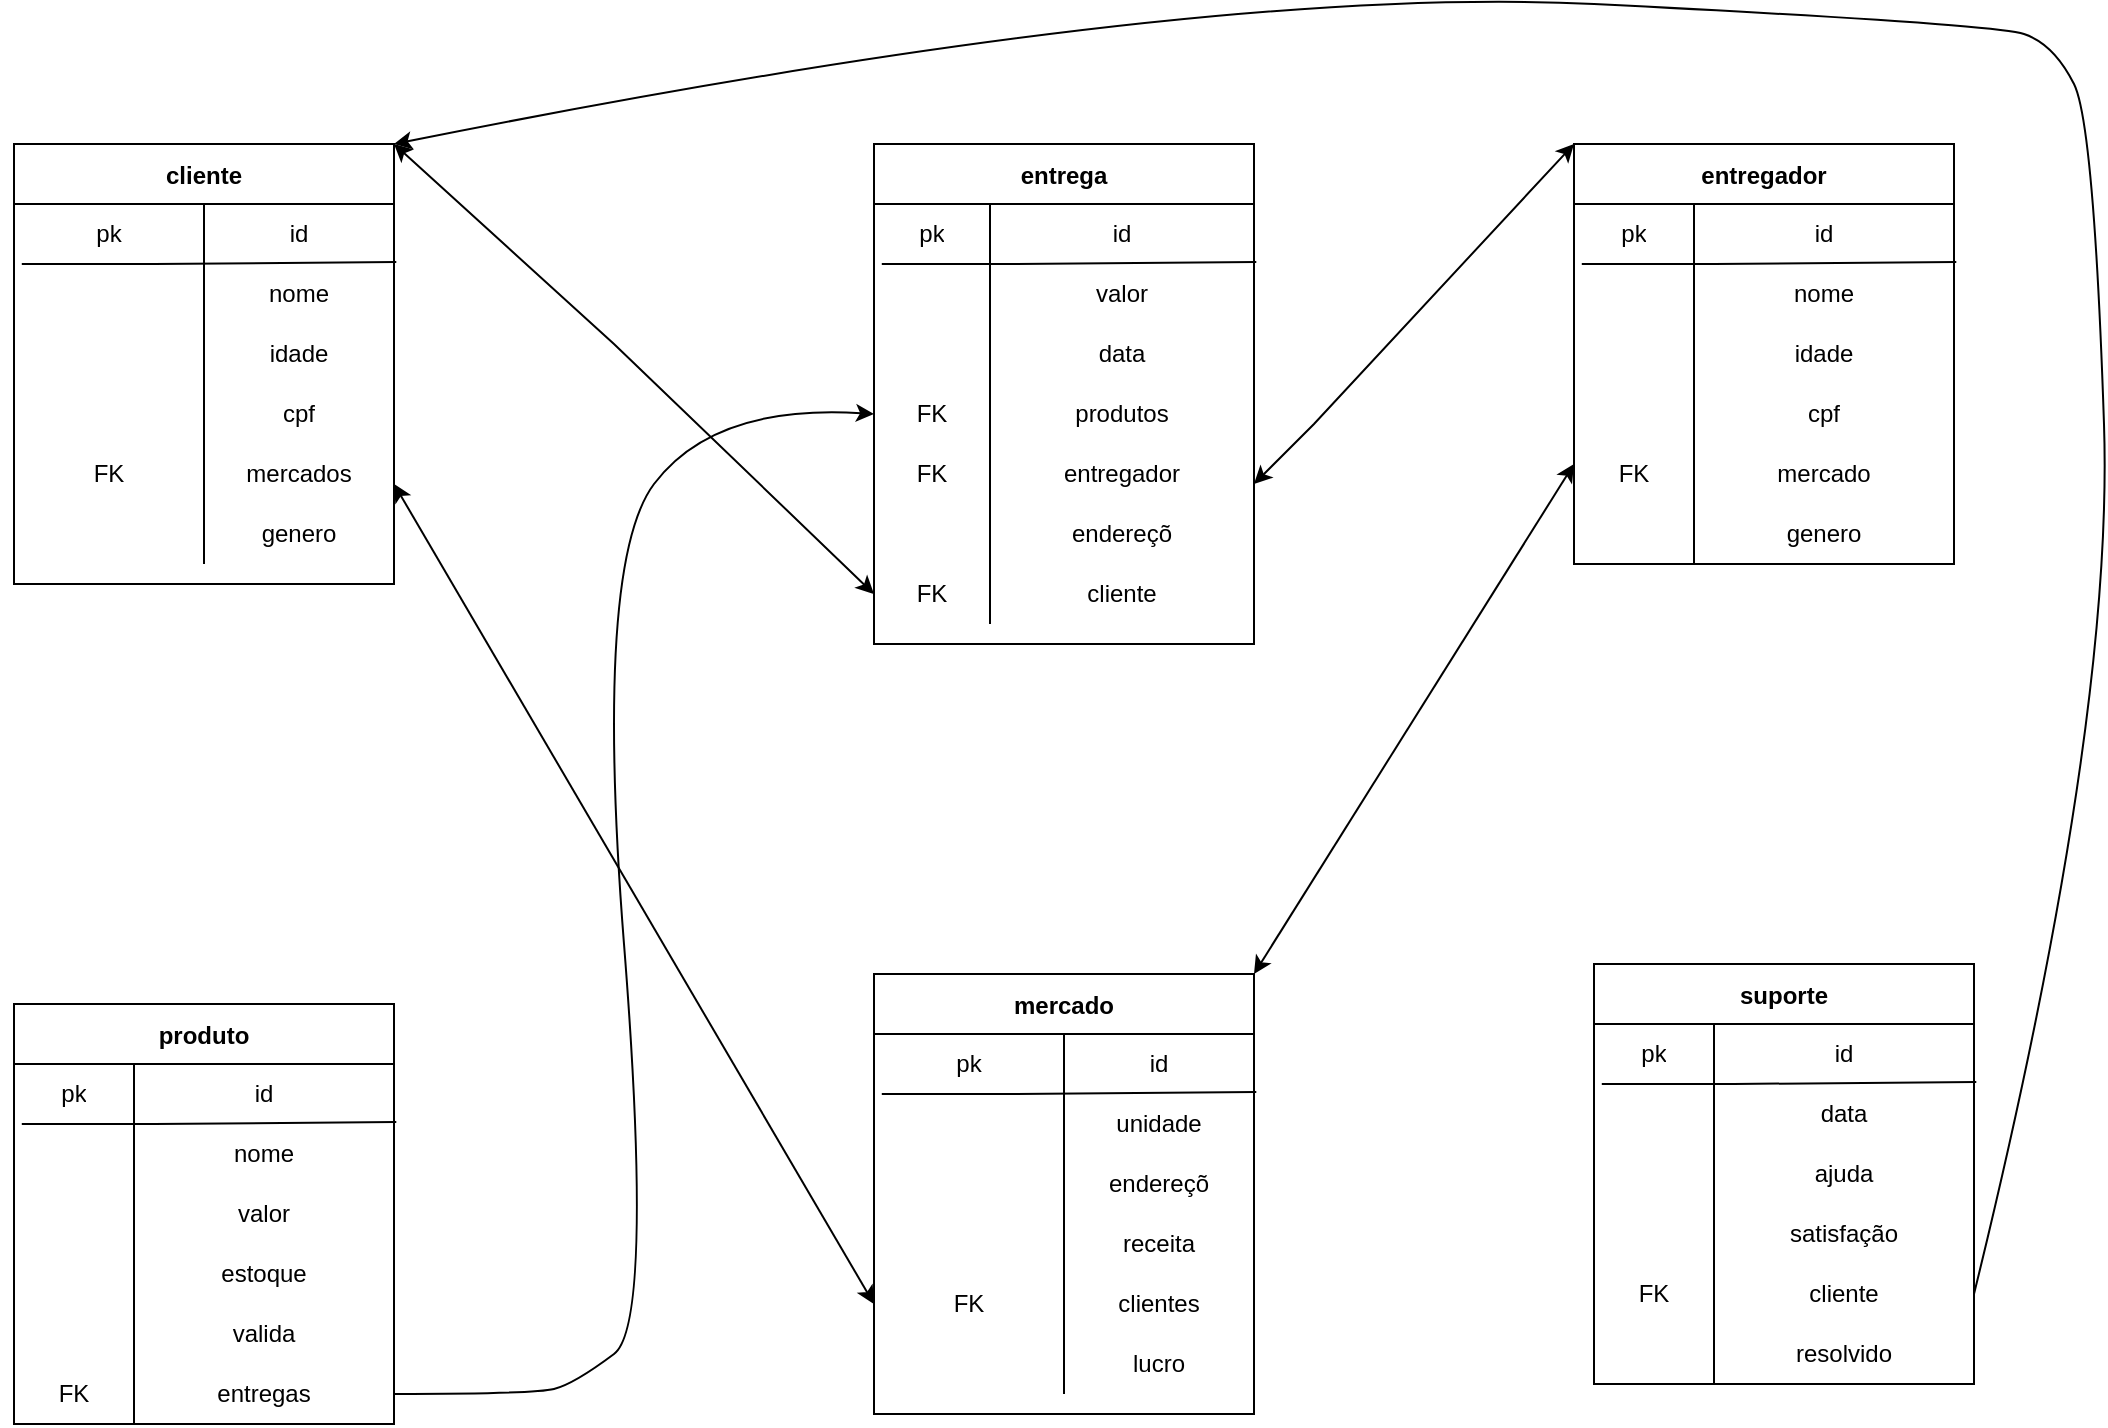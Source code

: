 <mxfile version="20.0.4" type="github">
  <diagram name="Page-1" id="9f46799a-70d6-7492-0946-bef42562c5a5">
    <mxGraphModel dx="2062" dy="832" grid="1" gridSize="10" guides="1" tooltips="1" connect="1" arrows="1" fold="1" page="1" pageScale="1" pageWidth="1100" pageHeight="850" background="none" math="0" shadow="0">
      <root>
        <mxCell id="0" />
        <mxCell id="1" parent="0" />
        <mxCell id="6ua6EZ7eQQbF8Mh1pxGT-7" value="cliente" style="shape=table;startSize=30;container=1;collapsible=0;childLayout=tableLayout;fixedRows=1;rowLines=0;fontStyle=1;" vertex="1" parent="1">
          <mxGeometry x="50" y="90" width="190" height="220" as="geometry" />
        </mxCell>
        <mxCell id="6ua6EZ7eQQbF8Mh1pxGT-8" value="" style="shape=tableRow;horizontal=0;startSize=0;swimlaneHead=0;swimlaneBody=0;top=0;left=0;bottom=0;right=0;collapsible=0;dropTarget=0;fillColor=none;points=[[0,0.5],[1,0.5]];portConstraint=eastwest;strokeWidth=5;perimeterSpacing=9;rounded=1;sketch=1;shadow=1;" vertex="1" parent="6ua6EZ7eQQbF8Mh1pxGT-7">
          <mxGeometry y="30" width="190" height="30" as="geometry" />
        </mxCell>
        <mxCell id="6ua6EZ7eQQbF8Mh1pxGT-9" value="pk" style="shape=partialRectangle;html=1;whiteSpace=wrap;connectable=0;fillColor=none;top=0;left=0;bottom=0;right=0;overflow=hidden;pointerEvents=1;" vertex="1" parent="6ua6EZ7eQQbF8Mh1pxGT-8">
          <mxGeometry width="95" height="30" as="geometry">
            <mxRectangle width="95" height="30" as="alternateBounds" />
          </mxGeometry>
        </mxCell>
        <mxCell id="6ua6EZ7eQQbF8Mh1pxGT-17" value="id" style="shape=partialRectangle;html=1;whiteSpace=wrap;connectable=0;fillColor=none;top=0;left=0;bottom=0;right=0;overflow=hidden;pointerEvents=1;" vertex="1" parent="6ua6EZ7eQQbF8Mh1pxGT-8">
          <mxGeometry x="95" width="95" height="30" as="geometry">
            <mxRectangle width="95" height="30" as="alternateBounds" />
          </mxGeometry>
        </mxCell>
        <mxCell id="6ua6EZ7eQQbF8Mh1pxGT-11" value="" style="shape=tableRow;horizontal=0;startSize=0;swimlaneHead=0;swimlaneBody=0;top=0;left=0;bottom=0;right=0;collapsible=0;dropTarget=0;fillColor=none;points=[[0,0.5],[1,0.5]];portConstraint=eastwest;" vertex="1" parent="6ua6EZ7eQQbF8Mh1pxGT-7">
          <mxGeometry y="60" width="190" height="30" as="geometry" />
        </mxCell>
        <mxCell id="6ua6EZ7eQQbF8Mh1pxGT-12" value="" style="shape=partialRectangle;html=1;whiteSpace=wrap;connectable=0;fillColor=none;top=0;left=0;bottom=0;right=0;overflow=hidden;" vertex="1" parent="6ua6EZ7eQQbF8Mh1pxGT-11">
          <mxGeometry width="95" height="30" as="geometry">
            <mxRectangle width="95" height="30" as="alternateBounds" />
          </mxGeometry>
        </mxCell>
        <mxCell id="6ua6EZ7eQQbF8Mh1pxGT-18" value="nome" style="shape=partialRectangle;html=1;whiteSpace=wrap;connectable=0;fillColor=none;top=0;left=0;bottom=0;right=0;overflow=hidden;" vertex="1" parent="6ua6EZ7eQQbF8Mh1pxGT-11">
          <mxGeometry x="95" width="95" height="30" as="geometry">
            <mxRectangle width="95" height="30" as="alternateBounds" />
          </mxGeometry>
        </mxCell>
        <mxCell id="6ua6EZ7eQQbF8Mh1pxGT-14" value="" style="shape=tableRow;horizontal=0;startSize=0;swimlaneHead=0;swimlaneBody=0;top=0;left=0;bottom=0;right=0;collapsible=0;dropTarget=0;fillColor=none;points=[[0,0.5],[1,0.5]];portConstraint=eastwest;" vertex="1" parent="6ua6EZ7eQQbF8Mh1pxGT-7">
          <mxGeometry y="90" width="190" height="30" as="geometry" />
        </mxCell>
        <mxCell id="6ua6EZ7eQQbF8Mh1pxGT-15" value="" style="shape=partialRectangle;html=1;whiteSpace=wrap;connectable=0;fillColor=none;top=0;left=0;bottom=0;right=0;overflow=hidden;" vertex="1" parent="6ua6EZ7eQQbF8Mh1pxGT-14">
          <mxGeometry width="95" height="30" as="geometry">
            <mxRectangle width="95" height="30" as="alternateBounds" />
          </mxGeometry>
        </mxCell>
        <mxCell id="6ua6EZ7eQQbF8Mh1pxGT-19" value="idade" style="shape=partialRectangle;html=1;whiteSpace=wrap;connectable=0;fillColor=none;top=0;left=0;bottom=0;right=0;overflow=hidden;" vertex="1" parent="6ua6EZ7eQQbF8Mh1pxGT-14">
          <mxGeometry x="95" width="95" height="30" as="geometry">
            <mxRectangle width="95" height="30" as="alternateBounds" />
          </mxGeometry>
        </mxCell>
        <mxCell id="6ua6EZ7eQQbF8Mh1pxGT-61" style="shape=tableRow;horizontal=0;startSize=0;swimlaneHead=0;swimlaneBody=0;top=0;left=0;bottom=0;right=0;collapsible=0;dropTarget=0;fillColor=none;points=[[0,0.5],[1,0.5]];portConstraint=eastwest;" vertex="1" parent="6ua6EZ7eQQbF8Mh1pxGT-7">
          <mxGeometry y="120" width="190" height="30" as="geometry" />
        </mxCell>
        <mxCell id="6ua6EZ7eQQbF8Mh1pxGT-62" style="shape=partialRectangle;html=1;whiteSpace=wrap;connectable=0;fillColor=none;top=0;left=0;bottom=0;right=0;overflow=hidden;" vertex="1" parent="6ua6EZ7eQQbF8Mh1pxGT-61">
          <mxGeometry width="95" height="30" as="geometry">
            <mxRectangle width="95" height="30" as="alternateBounds" />
          </mxGeometry>
        </mxCell>
        <mxCell id="6ua6EZ7eQQbF8Mh1pxGT-63" value="cpf" style="shape=partialRectangle;html=1;whiteSpace=wrap;connectable=0;fillColor=none;top=0;left=0;bottom=0;right=0;overflow=hidden;" vertex="1" parent="6ua6EZ7eQQbF8Mh1pxGT-61">
          <mxGeometry x="95" width="95" height="30" as="geometry">
            <mxRectangle width="95" height="30" as="alternateBounds" />
          </mxGeometry>
        </mxCell>
        <mxCell id="6ua6EZ7eQQbF8Mh1pxGT-64" style="shape=tableRow;horizontal=0;startSize=0;swimlaneHead=0;swimlaneBody=0;top=0;left=0;bottom=0;right=0;collapsible=0;dropTarget=0;fillColor=none;points=[[0,0.5],[1,0.5]];portConstraint=eastwest;" vertex="1" parent="6ua6EZ7eQQbF8Mh1pxGT-7">
          <mxGeometry y="150" width="190" height="30" as="geometry" />
        </mxCell>
        <mxCell id="6ua6EZ7eQQbF8Mh1pxGT-65" value="FK" style="shape=partialRectangle;html=1;whiteSpace=wrap;connectable=0;fillColor=none;top=0;left=0;bottom=0;right=0;overflow=hidden;" vertex="1" parent="6ua6EZ7eQQbF8Mh1pxGT-64">
          <mxGeometry width="95" height="30" as="geometry">
            <mxRectangle width="95" height="30" as="alternateBounds" />
          </mxGeometry>
        </mxCell>
        <mxCell id="6ua6EZ7eQQbF8Mh1pxGT-66" value="mercados" style="shape=partialRectangle;html=1;whiteSpace=wrap;connectable=0;fillColor=none;top=0;left=0;bottom=0;right=0;overflow=hidden;" vertex="1" parent="6ua6EZ7eQQbF8Mh1pxGT-64">
          <mxGeometry x="95" width="95" height="30" as="geometry">
            <mxRectangle width="95" height="30" as="alternateBounds" />
          </mxGeometry>
        </mxCell>
        <mxCell id="6ua6EZ7eQQbF8Mh1pxGT-67" style="shape=tableRow;horizontal=0;startSize=0;swimlaneHead=0;swimlaneBody=0;top=0;left=0;bottom=0;right=0;collapsible=0;dropTarget=0;fillColor=none;points=[[0,0.5],[1,0.5]];portConstraint=eastwest;" vertex="1" parent="6ua6EZ7eQQbF8Mh1pxGT-7">
          <mxGeometry y="180" width="190" height="30" as="geometry" />
        </mxCell>
        <mxCell id="6ua6EZ7eQQbF8Mh1pxGT-68" style="shape=partialRectangle;html=1;whiteSpace=wrap;connectable=0;fillColor=none;top=0;left=0;bottom=0;right=0;overflow=hidden;" vertex="1" parent="6ua6EZ7eQQbF8Mh1pxGT-67">
          <mxGeometry width="95" height="30" as="geometry">
            <mxRectangle width="95" height="30" as="alternateBounds" />
          </mxGeometry>
        </mxCell>
        <mxCell id="6ua6EZ7eQQbF8Mh1pxGT-69" value="genero" style="shape=partialRectangle;html=1;whiteSpace=wrap;connectable=0;fillColor=none;top=0;left=0;bottom=0;right=0;overflow=hidden;" vertex="1" parent="6ua6EZ7eQQbF8Mh1pxGT-67">
          <mxGeometry x="95" width="95" height="30" as="geometry">
            <mxRectangle width="95" height="30" as="alternateBounds" />
          </mxGeometry>
        </mxCell>
        <mxCell id="6ua6EZ7eQQbF8Mh1pxGT-59" value="" style="endArrow=none;html=1;rounded=0;entryX=1.006;entryY=-0.033;entryDx=0;entryDy=0;entryPerimeter=0;exitX=0.062;exitY=0.813;exitDx=0;exitDy=0;exitPerimeter=0;" edge="1" parent="6ua6EZ7eQQbF8Mh1pxGT-7" source="6ua6EZ7eQQbF8Mh1pxGT-8" target="6ua6EZ7eQQbF8Mh1pxGT-11">
          <mxGeometry width="50" height="50" relative="1" as="geometry">
            <mxPoint x="30" y="60" as="sourcePoint" />
            <mxPoint x="120" y="60" as="targetPoint" />
            <Array as="points">
              <mxPoint x="70" y="60" />
            </Array>
          </mxGeometry>
        </mxCell>
        <mxCell id="6ua6EZ7eQQbF8Mh1pxGT-77" value="entrega" style="shape=table;startSize=30;container=1;collapsible=0;childLayout=tableLayout;fixedRows=1;rowLines=0;fontStyle=1;" vertex="1" parent="1">
          <mxGeometry x="480" y="90" width="190" height="250" as="geometry" />
        </mxCell>
        <mxCell id="6ua6EZ7eQQbF8Mh1pxGT-78" value="" style="shape=tableRow;horizontal=0;startSize=0;swimlaneHead=0;swimlaneBody=0;top=0;left=0;bottom=0;right=0;collapsible=0;dropTarget=0;fillColor=none;points=[[0,0.5],[1,0.5]];portConstraint=eastwest;strokeWidth=5;perimeterSpacing=9;rounded=1;sketch=1;shadow=1;" vertex="1" parent="6ua6EZ7eQQbF8Mh1pxGT-77">
          <mxGeometry y="30" width="190" height="30" as="geometry" />
        </mxCell>
        <mxCell id="6ua6EZ7eQQbF8Mh1pxGT-79" value="pk" style="shape=partialRectangle;html=1;whiteSpace=wrap;connectable=0;fillColor=none;top=0;left=0;bottom=0;right=0;overflow=hidden;pointerEvents=1;" vertex="1" parent="6ua6EZ7eQQbF8Mh1pxGT-78">
          <mxGeometry width="58" height="30" as="geometry">
            <mxRectangle width="58" height="30" as="alternateBounds" />
          </mxGeometry>
        </mxCell>
        <mxCell id="6ua6EZ7eQQbF8Mh1pxGT-80" value="id" style="shape=partialRectangle;html=1;whiteSpace=wrap;connectable=0;fillColor=none;top=0;left=0;bottom=0;right=0;overflow=hidden;pointerEvents=1;" vertex="1" parent="6ua6EZ7eQQbF8Mh1pxGT-78">
          <mxGeometry x="58" width="132" height="30" as="geometry">
            <mxRectangle width="132" height="30" as="alternateBounds" />
          </mxGeometry>
        </mxCell>
        <mxCell id="6ua6EZ7eQQbF8Mh1pxGT-81" value="" style="shape=tableRow;horizontal=0;startSize=0;swimlaneHead=0;swimlaneBody=0;top=0;left=0;bottom=0;right=0;collapsible=0;dropTarget=0;fillColor=none;points=[[0,0.5],[1,0.5]];portConstraint=eastwest;" vertex="1" parent="6ua6EZ7eQQbF8Mh1pxGT-77">
          <mxGeometry y="60" width="190" height="30" as="geometry" />
        </mxCell>
        <mxCell id="6ua6EZ7eQQbF8Mh1pxGT-82" value="" style="shape=partialRectangle;html=1;whiteSpace=wrap;connectable=0;fillColor=none;top=0;left=0;bottom=0;right=0;overflow=hidden;" vertex="1" parent="6ua6EZ7eQQbF8Mh1pxGT-81">
          <mxGeometry width="58" height="30" as="geometry">
            <mxRectangle width="58" height="30" as="alternateBounds" />
          </mxGeometry>
        </mxCell>
        <mxCell id="6ua6EZ7eQQbF8Mh1pxGT-83" value="valor" style="shape=partialRectangle;html=1;whiteSpace=wrap;connectable=0;fillColor=none;top=0;left=0;bottom=0;right=0;overflow=hidden;" vertex="1" parent="6ua6EZ7eQQbF8Mh1pxGT-81">
          <mxGeometry x="58" width="132" height="30" as="geometry">
            <mxRectangle width="132" height="30" as="alternateBounds" />
          </mxGeometry>
        </mxCell>
        <mxCell id="6ua6EZ7eQQbF8Mh1pxGT-84" value="" style="shape=tableRow;horizontal=0;startSize=0;swimlaneHead=0;swimlaneBody=0;top=0;left=0;bottom=0;right=0;collapsible=0;dropTarget=0;fillColor=none;points=[[0,0.5],[1,0.5]];portConstraint=eastwest;" vertex="1" parent="6ua6EZ7eQQbF8Mh1pxGT-77">
          <mxGeometry y="90" width="190" height="30" as="geometry" />
        </mxCell>
        <mxCell id="6ua6EZ7eQQbF8Mh1pxGT-85" value="" style="shape=partialRectangle;html=1;whiteSpace=wrap;connectable=0;fillColor=none;top=0;left=0;bottom=0;right=0;overflow=hidden;" vertex="1" parent="6ua6EZ7eQQbF8Mh1pxGT-84">
          <mxGeometry width="58" height="30" as="geometry">
            <mxRectangle width="58" height="30" as="alternateBounds" />
          </mxGeometry>
        </mxCell>
        <mxCell id="6ua6EZ7eQQbF8Mh1pxGT-86" value="data" style="shape=partialRectangle;html=1;whiteSpace=wrap;connectable=0;fillColor=none;top=0;left=0;bottom=0;right=0;overflow=hidden;" vertex="1" parent="6ua6EZ7eQQbF8Mh1pxGT-84">
          <mxGeometry x="58" width="132" height="30" as="geometry">
            <mxRectangle width="132" height="30" as="alternateBounds" />
          </mxGeometry>
        </mxCell>
        <mxCell id="6ua6EZ7eQQbF8Mh1pxGT-87" style="shape=tableRow;horizontal=0;startSize=0;swimlaneHead=0;swimlaneBody=0;top=0;left=0;bottom=0;right=0;collapsible=0;dropTarget=0;fillColor=none;points=[[0,0.5],[1,0.5]];portConstraint=eastwest;" vertex="1" parent="6ua6EZ7eQQbF8Mh1pxGT-77">
          <mxGeometry y="120" width="190" height="30" as="geometry" />
        </mxCell>
        <mxCell id="6ua6EZ7eQQbF8Mh1pxGT-88" value="FK" style="shape=partialRectangle;html=1;whiteSpace=wrap;connectable=0;fillColor=none;top=0;left=0;bottom=0;right=0;overflow=hidden;" vertex="1" parent="6ua6EZ7eQQbF8Mh1pxGT-87">
          <mxGeometry width="58" height="30" as="geometry">
            <mxRectangle width="58" height="30" as="alternateBounds" />
          </mxGeometry>
        </mxCell>
        <mxCell id="6ua6EZ7eQQbF8Mh1pxGT-89" value="produtos" style="shape=partialRectangle;html=1;whiteSpace=wrap;connectable=0;fillColor=none;top=0;left=0;bottom=0;right=0;overflow=hidden;" vertex="1" parent="6ua6EZ7eQQbF8Mh1pxGT-87">
          <mxGeometry x="58" width="132" height="30" as="geometry">
            <mxRectangle width="132" height="30" as="alternateBounds" />
          </mxGeometry>
        </mxCell>
        <mxCell id="6ua6EZ7eQQbF8Mh1pxGT-90" style="shape=tableRow;horizontal=0;startSize=0;swimlaneHead=0;swimlaneBody=0;top=0;left=0;bottom=0;right=0;collapsible=0;dropTarget=0;fillColor=none;points=[[0,0.5],[1,0.5]];portConstraint=eastwest;" vertex="1" parent="6ua6EZ7eQQbF8Mh1pxGT-77">
          <mxGeometry y="150" width="190" height="30" as="geometry" />
        </mxCell>
        <mxCell id="6ua6EZ7eQQbF8Mh1pxGT-91" value="FK" style="shape=partialRectangle;html=1;whiteSpace=wrap;connectable=0;fillColor=none;top=0;left=0;bottom=0;right=0;overflow=hidden;" vertex="1" parent="6ua6EZ7eQQbF8Mh1pxGT-90">
          <mxGeometry width="58" height="30" as="geometry">
            <mxRectangle width="58" height="30" as="alternateBounds" />
          </mxGeometry>
        </mxCell>
        <mxCell id="6ua6EZ7eQQbF8Mh1pxGT-92" value="entregador" style="shape=partialRectangle;html=1;whiteSpace=wrap;connectable=0;fillColor=none;top=0;left=0;bottom=0;right=0;overflow=hidden;" vertex="1" parent="6ua6EZ7eQQbF8Mh1pxGT-90">
          <mxGeometry x="58" width="132" height="30" as="geometry">
            <mxRectangle width="132" height="30" as="alternateBounds" />
          </mxGeometry>
        </mxCell>
        <mxCell id="6ua6EZ7eQQbF8Mh1pxGT-93" style="shape=tableRow;horizontal=0;startSize=0;swimlaneHead=0;swimlaneBody=0;top=0;left=0;bottom=0;right=0;collapsible=0;dropTarget=0;fillColor=none;points=[[0,0.5],[1,0.5]];portConstraint=eastwest;" vertex="1" parent="6ua6EZ7eQQbF8Mh1pxGT-77">
          <mxGeometry y="180" width="190" height="30" as="geometry" />
        </mxCell>
        <mxCell id="6ua6EZ7eQQbF8Mh1pxGT-94" style="shape=partialRectangle;html=1;whiteSpace=wrap;connectable=0;fillColor=none;top=0;left=0;bottom=0;right=0;overflow=hidden;" vertex="1" parent="6ua6EZ7eQQbF8Mh1pxGT-93">
          <mxGeometry width="58" height="30" as="geometry">
            <mxRectangle width="58" height="30" as="alternateBounds" />
          </mxGeometry>
        </mxCell>
        <mxCell id="6ua6EZ7eQQbF8Mh1pxGT-95" value="endereçõ" style="shape=partialRectangle;html=1;whiteSpace=wrap;connectable=0;fillColor=none;top=0;left=0;bottom=0;right=0;overflow=hidden;" vertex="1" parent="6ua6EZ7eQQbF8Mh1pxGT-93">
          <mxGeometry x="58" width="132" height="30" as="geometry">
            <mxRectangle width="132" height="30" as="alternateBounds" />
          </mxGeometry>
        </mxCell>
        <mxCell id="6ua6EZ7eQQbF8Mh1pxGT-96" style="shape=tableRow;horizontal=0;startSize=0;swimlaneHead=0;swimlaneBody=0;top=0;left=0;bottom=0;right=0;collapsible=0;dropTarget=0;fillColor=none;points=[[0,0.5],[1,0.5]];portConstraint=eastwest;" vertex="1" parent="6ua6EZ7eQQbF8Mh1pxGT-77">
          <mxGeometry y="210" width="190" height="30" as="geometry" />
        </mxCell>
        <mxCell id="6ua6EZ7eQQbF8Mh1pxGT-97" value="FK" style="shape=partialRectangle;html=1;whiteSpace=wrap;connectable=0;fillColor=none;top=0;left=0;bottom=0;right=0;overflow=hidden;" vertex="1" parent="6ua6EZ7eQQbF8Mh1pxGT-96">
          <mxGeometry width="58" height="30" as="geometry">
            <mxRectangle width="58" height="30" as="alternateBounds" />
          </mxGeometry>
        </mxCell>
        <mxCell id="6ua6EZ7eQQbF8Mh1pxGT-98" value="cliente" style="shape=partialRectangle;html=1;whiteSpace=wrap;connectable=0;fillColor=none;top=0;left=0;bottom=0;right=0;overflow=hidden;" vertex="1" parent="6ua6EZ7eQQbF8Mh1pxGT-96">
          <mxGeometry x="58" width="132" height="30" as="geometry">
            <mxRectangle width="132" height="30" as="alternateBounds" />
          </mxGeometry>
        </mxCell>
        <mxCell id="6ua6EZ7eQQbF8Mh1pxGT-99" value="" style="endArrow=none;html=1;rounded=0;entryX=1.006;entryY=-0.033;entryDx=0;entryDy=0;entryPerimeter=0;exitX=0.062;exitY=0.813;exitDx=0;exitDy=0;exitPerimeter=0;" edge="1" parent="6ua6EZ7eQQbF8Mh1pxGT-77" source="6ua6EZ7eQQbF8Mh1pxGT-78" target="6ua6EZ7eQQbF8Mh1pxGT-81">
          <mxGeometry width="50" height="50" relative="1" as="geometry">
            <mxPoint x="30" y="60" as="sourcePoint" />
            <mxPoint x="120" y="60" as="targetPoint" />
            <Array as="points">
              <mxPoint x="70" y="60" />
            </Array>
          </mxGeometry>
        </mxCell>
        <mxCell id="6ua6EZ7eQQbF8Mh1pxGT-101" value="entregador" style="shape=table;startSize=30;container=1;collapsible=0;childLayout=tableLayout;fixedRows=1;rowLines=0;fontStyle=1;" vertex="1" parent="1">
          <mxGeometry x="830" y="90" width="190" height="210" as="geometry" />
        </mxCell>
        <mxCell id="6ua6EZ7eQQbF8Mh1pxGT-102" value="" style="shape=tableRow;horizontal=0;startSize=0;swimlaneHead=0;swimlaneBody=0;top=0;left=0;bottom=0;right=0;collapsible=0;dropTarget=0;fillColor=none;points=[[0,0.5],[1,0.5]];portConstraint=eastwest;strokeWidth=5;perimeterSpacing=9;rounded=1;sketch=1;shadow=1;" vertex="1" parent="6ua6EZ7eQQbF8Mh1pxGT-101">
          <mxGeometry y="30" width="190" height="30" as="geometry" />
        </mxCell>
        <mxCell id="6ua6EZ7eQQbF8Mh1pxGT-103" value="pk" style="shape=partialRectangle;html=1;whiteSpace=wrap;connectable=0;fillColor=none;top=0;left=0;bottom=0;right=0;overflow=hidden;pointerEvents=1;" vertex="1" parent="6ua6EZ7eQQbF8Mh1pxGT-102">
          <mxGeometry width="60" height="30" as="geometry">
            <mxRectangle width="60" height="30" as="alternateBounds" />
          </mxGeometry>
        </mxCell>
        <mxCell id="6ua6EZ7eQQbF8Mh1pxGT-104" value="id" style="shape=partialRectangle;html=1;whiteSpace=wrap;connectable=0;fillColor=none;top=0;left=0;bottom=0;right=0;overflow=hidden;pointerEvents=1;" vertex="1" parent="6ua6EZ7eQQbF8Mh1pxGT-102">
          <mxGeometry x="60" width="130" height="30" as="geometry">
            <mxRectangle width="130" height="30" as="alternateBounds" />
          </mxGeometry>
        </mxCell>
        <mxCell id="6ua6EZ7eQQbF8Mh1pxGT-105" value="" style="shape=tableRow;horizontal=0;startSize=0;swimlaneHead=0;swimlaneBody=0;top=0;left=0;bottom=0;right=0;collapsible=0;dropTarget=0;fillColor=none;points=[[0,0.5],[1,0.5]];portConstraint=eastwest;" vertex="1" parent="6ua6EZ7eQQbF8Mh1pxGT-101">
          <mxGeometry y="60" width="190" height="30" as="geometry" />
        </mxCell>
        <mxCell id="6ua6EZ7eQQbF8Mh1pxGT-106" value="" style="shape=partialRectangle;html=1;whiteSpace=wrap;connectable=0;fillColor=none;top=0;left=0;bottom=0;right=0;overflow=hidden;" vertex="1" parent="6ua6EZ7eQQbF8Mh1pxGT-105">
          <mxGeometry width="60" height="30" as="geometry">
            <mxRectangle width="60" height="30" as="alternateBounds" />
          </mxGeometry>
        </mxCell>
        <mxCell id="6ua6EZ7eQQbF8Mh1pxGT-107" value="nome" style="shape=partialRectangle;html=1;whiteSpace=wrap;connectable=0;fillColor=none;top=0;left=0;bottom=0;right=0;overflow=hidden;" vertex="1" parent="6ua6EZ7eQQbF8Mh1pxGT-105">
          <mxGeometry x="60" width="130" height="30" as="geometry">
            <mxRectangle width="130" height="30" as="alternateBounds" />
          </mxGeometry>
        </mxCell>
        <mxCell id="6ua6EZ7eQQbF8Mh1pxGT-108" value="" style="shape=tableRow;horizontal=0;startSize=0;swimlaneHead=0;swimlaneBody=0;top=0;left=0;bottom=0;right=0;collapsible=0;dropTarget=0;fillColor=none;points=[[0,0.5],[1,0.5]];portConstraint=eastwest;" vertex="1" parent="6ua6EZ7eQQbF8Mh1pxGT-101">
          <mxGeometry y="90" width="190" height="30" as="geometry" />
        </mxCell>
        <mxCell id="6ua6EZ7eQQbF8Mh1pxGT-109" value="" style="shape=partialRectangle;html=1;whiteSpace=wrap;connectable=0;fillColor=none;top=0;left=0;bottom=0;right=0;overflow=hidden;" vertex="1" parent="6ua6EZ7eQQbF8Mh1pxGT-108">
          <mxGeometry width="60" height="30" as="geometry">
            <mxRectangle width="60" height="30" as="alternateBounds" />
          </mxGeometry>
        </mxCell>
        <mxCell id="6ua6EZ7eQQbF8Mh1pxGT-110" value="idade" style="shape=partialRectangle;html=1;whiteSpace=wrap;connectable=0;fillColor=none;top=0;left=0;bottom=0;right=0;overflow=hidden;" vertex="1" parent="6ua6EZ7eQQbF8Mh1pxGT-108">
          <mxGeometry x="60" width="130" height="30" as="geometry">
            <mxRectangle width="130" height="30" as="alternateBounds" />
          </mxGeometry>
        </mxCell>
        <mxCell id="6ua6EZ7eQQbF8Mh1pxGT-111" style="shape=tableRow;horizontal=0;startSize=0;swimlaneHead=0;swimlaneBody=0;top=0;left=0;bottom=0;right=0;collapsible=0;dropTarget=0;fillColor=none;points=[[0,0.5],[1,0.5]];portConstraint=eastwest;" vertex="1" parent="6ua6EZ7eQQbF8Mh1pxGT-101">
          <mxGeometry y="120" width="190" height="30" as="geometry" />
        </mxCell>
        <mxCell id="6ua6EZ7eQQbF8Mh1pxGT-112" style="shape=partialRectangle;html=1;whiteSpace=wrap;connectable=0;fillColor=none;top=0;left=0;bottom=0;right=0;overflow=hidden;" vertex="1" parent="6ua6EZ7eQQbF8Mh1pxGT-111">
          <mxGeometry width="60" height="30" as="geometry">
            <mxRectangle width="60" height="30" as="alternateBounds" />
          </mxGeometry>
        </mxCell>
        <mxCell id="6ua6EZ7eQQbF8Mh1pxGT-113" value="cpf" style="shape=partialRectangle;html=1;whiteSpace=wrap;connectable=0;fillColor=none;top=0;left=0;bottom=0;right=0;overflow=hidden;" vertex="1" parent="6ua6EZ7eQQbF8Mh1pxGT-111">
          <mxGeometry x="60" width="130" height="30" as="geometry">
            <mxRectangle width="130" height="30" as="alternateBounds" />
          </mxGeometry>
        </mxCell>
        <mxCell id="6ua6EZ7eQQbF8Mh1pxGT-114" style="shape=tableRow;horizontal=0;startSize=0;swimlaneHead=0;swimlaneBody=0;top=0;left=0;bottom=0;right=0;collapsible=0;dropTarget=0;fillColor=none;points=[[0,0.5],[1,0.5]];portConstraint=eastwest;" vertex="1" parent="6ua6EZ7eQQbF8Mh1pxGT-101">
          <mxGeometry y="150" width="190" height="30" as="geometry" />
        </mxCell>
        <mxCell id="6ua6EZ7eQQbF8Mh1pxGT-115" value="FK" style="shape=partialRectangle;html=1;whiteSpace=wrap;connectable=0;fillColor=none;top=0;left=0;bottom=0;right=0;overflow=hidden;" vertex="1" parent="6ua6EZ7eQQbF8Mh1pxGT-114">
          <mxGeometry width="60" height="30" as="geometry">
            <mxRectangle width="60" height="30" as="alternateBounds" />
          </mxGeometry>
        </mxCell>
        <mxCell id="6ua6EZ7eQQbF8Mh1pxGT-116" value="" style="shape=partialRectangle;html=1;whiteSpace=wrap;connectable=0;fillColor=none;top=0;left=0;bottom=0;right=0;overflow=hidden;" vertex="1" parent="6ua6EZ7eQQbF8Mh1pxGT-114">
          <mxGeometry x="60" width="130" height="30" as="geometry">
            <mxRectangle width="130" height="30" as="alternateBounds" />
          </mxGeometry>
        </mxCell>
        <mxCell id="6ua6EZ7eQQbF8Mh1pxGT-188" style="shape=tableRow;horizontal=0;startSize=0;swimlaneHead=0;swimlaneBody=0;top=0;left=0;bottom=0;right=0;collapsible=0;dropTarget=0;fillColor=none;points=[[0,0.5],[1,0.5]];portConstraint=eastwest;" vertex="1" parent="6ua6EZ7eQQbF8Mh1pxGT-101">
          <mxGeometry y="180" width="190" height="30" as="geometry" />
        </mxCell>
        <mxCell id="6ua6EZ7eQQbF8Mh1pxGT-189" style="shape=partialRectangle;html=1;whiteSpace=wrap;connectable=0;fillColor=none;top=0;left=0;bottom=0;right=0;overflow=hidden;" vertex="1" parent="6ua6EZ7eQQbF8Mh1pxGT-188">
          <mxGeometry width="60" height="30" as="geometry">
            <mxRectangle width="60" height="30" as="alternateBounds" />
          </mxGeometry>
        </mxCell>
        <mxCell id="6ua6EZ7eQQbF8Mh1pxGT-190" value="genero" style="shape=partialRectangle;html=1;whiteSpace=wrap;connectable=0;fillColor=none;top=0;left=0;bottom=0;right=0;overflow=hidden;" vertex="1" parent="6ua6EZ7eQQbF8Mh1pxGT-188">
          <mxGeometry x="60" width="130" height="30" as="geometry">
            <mxRectangle width="130" height="30" as="alternateBounds" />
          </mxGeometry>
        </mxCell>
        <mxCell id="6ua6EZ7eQQbF8Mh1pxGT-123" value="" style="endArrow=none;html=1;rounded=0;entryX=1.006;entryY=-0.033;entryDx=0;entryDy=0;entryPerimeter=0;exitX=0.062;exitY=0.813;exitDx=0;exitDy=0;exitPerimeter=0;" edge="1" parent="6ua6EZ7eQQbF8Mh1pxGT-101" source="6ua6EZ7eQQbF8Mh1pxGT-102" target="6ua6EZ7eQQbF8Mh1pxGT-105">
          <mxGeometry width="50" height="50" relative="1" as="geometry">
            <mxPoint x="30" y="60" as="sourcePoint" />
            <mxPoint x="120" y="60" as="targetPoint" />
            <Array as="points">
              <mxPoint x="70" y="60" />
            </Array>
          </mxGeometry>
        </mxCell>
        <mxCell id="6ua6EZ7eQQbF8Mh1pxGT-124" value="produto" style="shape=table;startSize=30;container=1;collapsible=0;childLayout=tableLayout;fixedRows=1;rowLines=0;fontStyle=1;" vertex="1" parent="1">
          <mxGeometry x="50" y="520" width="190" height="210" as="geometry" />
        </mxCell>
        <mxCell id="6ua6EZ7eQQbF8Mh1pxGT-125" value="" style="shape=tableRow;horizontal=0;startSize=0;swimlaneHead=0;swimlaneBody=0;top=0;left=0;bottom=0;right=0;collapsible=0;dropTarget=0;fillColor=none;points=[[0,0.5],[1,0.5]];portConstraint=eastwest;strokeWidth=5;perimeterSpacing=9;rounded=1;sketch=1;shadow=1;" vertex="1" parent="6ua6EZ7eQQbF8Mh1pxGT-124">
          <mxGeometry y="30" width="190" height="30" as="geometry" />
        </mxCell>
        <mxCell id="6ua6EZ7eQQbF8Mh1pxGT-126" value="pk" style="shape=partialRectangle;html=1;whiteSpace=wrap;connectable=0;fillColor=none;top=0;left=0;bottom=0;right=0;overflow=hidden;pointerEvents=1;" vertex="1" parent="6ua6EZ7eQQbF8Mh1pxGT-125">
          <mxGeometry width="60" height="30" as="geometry">
            <mxRectangle width="60" height="30" as="alternateBounds" />
          </mxGeometry>
        </mxCell>
        <mxCell id="6ua6EZ7eQQbF8Mh1pxGT-127" value="id" style="shape=partialRectangle;html=1;whiteSpace=wrap;connectable=0;fillColor=none;top=0;left=0;bottom=0;right=0;overflow=hidden;pointerEvents=1;" vertex="1" parent="6ua6EZ7eQQbF8Mh1pxGT-125">
          <mxGeometry x="60" width="130" height="30" as="geometry">
            <mxRectangle width="130" height="30" as="alternateBounds" />
          </mxGeometry>
        </mxCell>
        <mxCell id="6ua6EZ7eQQbF8Mh1pxGT-128" value="" style="shape=tableRow;horizontal=0;startSize=0;swimlaneHead=0;swimlaneBody=0;top=0;left=0;bottom=0;right=0;collapsible=0;dropTarget=0;fillColor=none;points=[[0,0.5],[1,0.5]];portConstraint=eastwest;" vertex="1" parent="6ua6EZ7eQQbF8Mh1pxGT-124">
          <mxGeometry y="60" width="190" height="30" as="geometry" />
        </mxCell>
        <mxCell id="6ua6EZ7eQQbF8Mh1pxGT-129" value="" style="shape=partialRectangle;html=1;whiteSpace=wrap;connectable=0;fillColor=none;top=0;left=0;bottom=0;right=0;overflow=hidden;" vertex="1" parent="6ua6EZ7eQQbF8Mh1pxGT-128">
          <mxGeometry width="60" height="30" as="geometry">
            <mxRectangle width="60" height="30" as="alternateBounds" />
          </mxGeometry>
        </mxCell>
        <mxCell id="6ua6EZ7eQQbF8Mh1pxGT-130" value="nome" style="shape=partialRectangle;html=1;whiteSpace=wrap;connectable=0;fillColor=none;top=0;left=0;bottom=0;right=0;overflow=hidden;" vertex="1" parent="6ua6EZ7eQQbF8Mh1pxGT-128">
          <mxGeometry x="60" width="130" height="30" as="geometry">
            <mxRectangle width="130" height="30" as="alternateBounds" />
          </mxGeometry>
        </mxCell>
        <mxCell id="6ua6EZ7eQQbF8Mh1pxGT-131" value="" style="shape=tableRow;horizontal=0;startSize=0;swimlaneHead=0;swimlaneBody=0;top=0;left=0;bottom=0;right=0;collapsible=0;dropTarget=0;fillColor=none;points=[[0,0.5],[1,0.5]];portConstraint=eastwest;" vertex="1" parent="6ua6EZ7eQQbF8Mh1pxGT-124">
          <mxGeometry y="90" width="190" height="30" as="geometry" />
        </mxCell>
        <mxCell id="6ua6EZ7eQQbF8Mh1pxGT-132" value="" style="shape=partialRectangle;html=1;whiteSpace=wrap;connectable=0;fillColor=none;top=0;left=0;bottom=0;right=0;overflow=hidden;" vertex="1" parent="6ua6EZ7eQQbF8Mh1pxGT-131">
          <mxGeometry width="60" height="30" as="geometry">
            <mxRectangle width="60" height="30" as="alternateBounds" />
          </mxGeometry>
        </mxCell>
        <mxCell id="6ua6EZ7eQQbF8Mh1pxGT-133" value="valor" style="shape=partialRectangle;html=1;whiteSpace=wrap;connectable=0;fillColor=none;top=0;left=0;bottom=0;right=0;overflow=hidden;" vertex="1" parent="6ua6EZ7eQQbF8Mh1pxGT-131">
          <mxGeometry x="60" width="130" height="30" as="geometry">
            <mxRectangle width="130" height="30" as="alternateBounds" />
          </mxGeometry>
        </mxCell>
        <mxCell id="6ua6EZ7eQQbF8Mh1pxGT-134" style="shape=tableRow;horizontal=0;startSize=0;swimlaneHead=0;swimlaneBody=0;top=0;left=0;bottom=0;right=0;collapsible=0;dropTarget=0;fillColor=none;points=[[0,0.5],[1,0.5]];portConstraint=eastwest;" vertex="1" parent="6ua6EZ7eQQbF8Mh1pxGT-124">
          <mxGeometry y="120" width="190" height="30" as="geometry" />
        </mxCell>
        <mxCell id="6ua6EZ7eQQbF8Mh1pxGT-135" style="shape=partialRectangle;html=1;whiteSpace=wrap;connectable=0;fillColor=none;top=0;left=0;bottom=0;right=0;overflow=hidden;" vertex="1" parent="6ua6EZ7eQQbF8Mh1pxGT-134">
          <mxGeometry width="60" height="30" as="geometry">
            <mxRectangle width="60" height="30" as="alternateBounds" />
          </mxGeometry>
        </mxCell>
        <mxCell id="6ua6EZ7eQQbF8Mh1pxGT-136" value="estoque" style="shape=partialRectangle;html=1;whiteSpace=wrap;connectable=0;fillColor=none;top=0;left=0;bottom=0;right=0;overflow=hidden;" vertex="1" parent="6ua6EZ7eQQbF8Mh1pxGT-134">
          <mxGeometry x="60" width="130" height="30" as="geometry">
            <mxRectangle width="130" height="30" as="alternateBounds" />
          </mxGeometry>
        </mxCell>
        <mxCell id="6ua6EZ7eQQbF8Mh1pxGT-137" style="shape=tableRow;horizontal=0;startSize=0;swimlaneHead=0;swimlaneBody=0;top=0;left=0;bottom=0;right=0;collapsible=0;dropTarget=0;fillColor=none;points=[[0,0.5],[1,0.5]];portConstraint=eastwest;" vertex="1" parent="6ua6EZ7eQQbF8Mh1pxGT-124">
          <mxGeometry y="150" width="190" height="30" as="geometry" />
        </mxCell>
        <mxCell id="6ua6EZ7eQQbF8Mh1pxGT-138" style="shape=partialRectangle;html=1;whiteSpace=wrap;connectable=0;fillColor=none;top=0;left=0;bottom=0;right=0;overflow=hidden;" vertex="1" parent="6ua6EZ7eQQbF8Mh1pxGT-137">
          <mxGeometry width="60" height="30" as="geometry">
            <mxRectangle width="60" height="30" as="alternateBounds" />
          </mxGeometry>
        </mxCell>
        <mxCell id="6ua6EZ7eQQbF8Mh1pxGT-139" value="valida" style="shape=partialRectangle;html=1;whiteSpace=wrap;connectable=0;fillColor=none;top=0;left=0;bottom=0;right=0;overflow=hidden;" vertex="1" parent="6ua6EZ7eQQbF8Mh1pxGT-137">
          <mxGeometry x="60" width="130" height="30" as="geometry">
            <mxRectangle width="130" height="30" as="alternateBounds" />
          </mxGeometry>
        </mxCell>
        <mxCell id="6ua6EZ7eQQbF8Mh1pxGT-194" style="shape=tableRow;horizontal=0;startSize=0;swimlaneHead=0;swimlaneBody=0;top=0;left=0;bottom=0;right=0;collapsible=0;dropTarget=0;fillColor=none;points=[[0,0.5],[1,0.5]];portConstraint=eastwest;" vertex="1" parent="6ua6EZ7eQQbF8Mh1pxGT-124">
          <mxGeometry y="180" width="190" height="30" as="geometry" />
        </mxCell>
        <mxCell id="6ua6EZ7eQQbF8Mh1pxGT-195" value="FK" style="shape=partialRectangle;html=1;whiteSpace=wrap;connectable=0;fillColor=none;top=0;left=0;bottom=0;right=0;overflow=hidden;" vertex="1" parent="6ua6EZ7eQQbF8Mh1pxGT-194">
          <mxGeometry width="60" height="30" as="geometry">
            <mxRectangle width="60" height="30" as="alternateBounds" />
          </mxGeometry>
        </mxCell>
        <mxCell id="6ua6EZ7eQQbF8Mh1pxGT-196" value="entregas" style="shape=partialRectangle;html=1;whiteSpace=wrap;connectable=0;fillColor=none;top=0;left=0;bottom=0;right=0;overflow=hidden;" vertex="1" parent="6ua6EZ7eQQbF8Mh1pxGT-194">
          <mxGeometry x="60" width="130" height="30" as="geometry">
            <mxRectangle width="130" height="30" as="alternateBounds" />
          </mxGeometry>
        </mxCell>
        <mxCell id="6ua6EZ7eQQbF8Mh1pxGT-143" value="" style="endArrow=none;html=1;rounded=0;entryX=1.006;entryY=-0.033;entryDx=0;entryDy=0;entryPerimeter=0;exitX=0.062;exitY=0.813;exitDx=0;exitDy=0;exitPerimeter=0;" edge="1" parent="6ua6EZ7eQQbF8Mh1pxGT-124" source="6ua6EZ7eQQbF8Mh1pxGT-125" target="6ua6EZ7eQQbF8Mh1pxGT-128">
          <mxGeometry width="50" height="50" relative="1" as="geometry">
            <mxPoint x="30" y="60" as="sourcePoint" />
            <mxPoint x="120" y="60" as="targetPoint" />
            <Array as="points">
              <mxPoint x="70" y="60" />
            </Array>
          </mxGeometry>
        </mxCell>
        <mxCell id="6ua6EZ7eQQbF8Mh1pxGT-144" value="mercado" style="shape=table;startSize=30;container=1;collapsible=0;childLayout=tableLayout;fixedRows=1;rowLines=0;fontStyle=1;" vertex="1" parent="1">
          <mxGeometry x="480" y="505" width="190" height="220" as="geometry" />
        </mxCell>
        <mxCell id="6ua6EZ7eQQbF8Mh1pxGT-145" value="" style="shape=tableRow;horizontal=0;startSize=0;swimlaneHead=0;swimlaneBody=0;top=0;left=0;bottom=0;right=0;collapsible=0;dropTarget=0;fillColor=none;points=[[0,0.5],[1,0.5]];portConstraint=eastwest;strokeWidth=5;perimeterSpacing=9;rounded=1;sketch=1;shadow=1;" vertex="1" parent="6ua6EZ7eQQbF8Mh1pxGT-144">
          <mxGeometry y="30" width="190" height="30" as="geometry" />
        </mxCell>
        <mxCell id="6ua6EZ7eQQbF8Mh1pxGT-146" value="pk" style="shape=partialRectangle;html=1;whiteSpace=wrap;connectable=0;fillColor=none;top=0;left=0;bottom=0;right=0;overflow=hidden;pointerEvents=1;" vertex="1" parent="6ua6EZ7eQQbF8Mh1pxGT-145">
          <mxGeometry width="95" height="30" as="geometry">
            <mxRectangle width="95" height="30" as="alternateBounds" />
          </mxGeometry>
        </mxCell>
        <mxCell id="6ua6EZ7eQQbF8Mh1pxGT-147" value="id" style="shape=partialRectangle;html=1;whiteSpace=wrap;connectable=0;fillColor=none;top=0;left=0;bottom=0;right=0;overflow=hidden;pointerEvents=1;" vertex="1" parent="6ua6EZ7eQQbF8Mh1pxGT-145">
          <mxGeometry x="95" width="95" height="30" as="geometry">
            <mxRectangle width="95" height="30" as="alternateBounds" />
          </mxGeometry>
        </mxCell>
        <mxCell id="6ua6EZ7eQQbF8Mh1pxGT-148" value="" style="shape=tableRow;horizontal=0;startSize=0;swimlaneHead=0;swimlaneBody=0;top=0;left=0;bottom=0;right=0;collapsible=0;dropTarget=0;fillColor=none;points=[[0,0.5],[1,0.5]];portConstraint=eastwest;" vertex="1" parent="6ua6EZ7eQQbF8Mh1pxGT-144">
          <mxGeometry y="60" width="190" height="30" as="geometry" />
        </mxCell>
        <mxCell id="6ua6EZ7eQQbF8Mh1pxGT-149" value="" style="shape=partialRectangle;html=1;whiteSpace=wrap;connectable=0;fillColor=none;top=0;left=0;bottom=0;right=0;overflow=hidden;" vertex="1" parent="6ua6EZ7eQQbF8Mh1pxGT-148">
          <mxGeometry width="95" height="30" as="geometry">
            <mxRectangle width="95" height="30" as="alternateBounds" />
          </mxGeometry>
        </mxCell>
        <mxCell id="6ua6EZ7eQQbF8Mh1pxGT-150" value="unidade" style="shape=partialRectangle;html=1;whiteSpace=wrap;connectable=0;fillColor=none;top=0;left=0;bottom=0;right=0;overflow=hidden;" vertex="1" parent="6ua6EZ7eQQbF8Mh1pxGT-148">
          <mxGeometry x="95" width="95" height="30" as="geometry">
            <mxRectangle width="95" height="30" as="alternateBounds" />
          </mxGeometry>
        </mxCell>
        <mxCell id="6ua6EZ7eQQbF8Mh1pxGT-151" value="" style="shape=tableRow;horizontal=0;startSize=0;swimlaneHead=0;swimlaneBody=0;top=0;left=0;bottom=0;right=0;collapsible=0;dropTarget=0;fillColor=none;points=[[0,0.5],[1,0.5]];portConstraint=eastwest;" vertex="1" parent="6ua6EZ7eQQbF8Mh1pxGT-144">
          <mxGeometry y="90" width="190" height="30" as="geometry" />
        </mxCell>
        <mxCell id="6ua6EZ7eQQbF8Mh1pxGT-152" value="" style="shape=partialRectangle;html=1;whiteSpace=wrap;connectable=0;fillColor=none;top=0;left=0;bottom=0;right=0;overflow=hidden;" vertex="1" parent="6ua6EZ7eQQbF8Mh1pxGT-151">
          <mxGeometry width="95" height="30" as="geometry">
            <mxRectangle width="95" height="30" as="alternateBounds" />
          </mxGeometry>
        </mxCell>
        <mxCell id="6ua6EZ7eQQbF8Mh1pxGT-153" value="endereçõ" style="shape=partialRectangle;html=1;whiteSpace=wrap;connectable=0;fillColor=none;top=0;left=0;bottom=0;right=0;overflow=hidden;" vertex="1" parent="6ua6EZ7eQQbF8Mh1pxGT-151">
          <mxGeometry x="95" width="95" height="30" as="geometry">
            <mxRectangle width="95" height="30" as="alternateBounds" />
          </mxGeometry>
        </mxCell>
        <mxCell id="6ua6EZ7eQQbF8Mh1pxGT-154" style="shape=tableRow;horizontal=0;startSize=0;swimlaneHead=0;swimlaneBody=0;top=0;left=0;bottom=0;right=0;collapsible=0;dropTarget=0;fillColor=none;points=[[0,0.5],[1,0.5]];portConstraint=eastwest;" vertex="1" parent="6ua6EZ7eQQbF8Mh1pxGT-144">
          <mxGeometry y="120" width="190" height="30" as="geometry" />
        </mxCell>
        <mxCell id="6ua6EZ7eQQbF8Mh1pxGT-155" style="shape=partialRectangle;html=1;whiteSpace=wrap;connectable=0;fillColor=none;top=0;left=0;bottom=0;right=0;overflow=hidden;" vertex="1" parent="6ua6EZ7eQQbF8Mh1pxGT-154">
          <mxGeometry width="95" height="30" as="geometry">
            <mxRectangle width="95" height="30" as="alternateBounds" />
          </mxGeometry>
        </mxCell>
        <mxCell id="6ua6EZ7eQQbF8Mh1pxGT-156" value="receita" style="shape=partialRectangle;html=1;whiteSpace=wrap;connectable=0;fillColor=none;top=0;left=0;bottom=0;right=0;overflow=hidden;" vertex="1" parent="6ua6EZ7eQQbF8Mh1pxGT-154">
          <mxGeometry x="95" width="95" height="30" as="geometry">
            <mxRectangle width="95" height="30" as="alternateBounds" />
          </mxGeometry>
        </mxCell>
        <mxCell id="6ua6EZ7eQQbF8Mh1pxGT-157" style="shape=tableRow;horizontal=0;startSize=0;swimlaneHead=0;swimlaneBody=0;top=0;left=0;bottom=0;right=0;collapsible=0;dropTarget=0;fillColor=none;points=[[0,0.5],[1,0.5]];portConstraint=eastwest;" vertex="1" parent="6ua6EZ7eQQbF8Mh1pxGT-144">
          <mxGeometry y="150" width="190" height="30" as="geometry" />
        </mxCell>
        <mxCell id="6ua6EZ7eQQbF8Mh1pxGT-158" value="FK" style="shape=partialRectangle;html=1;whiteSpace=wrap;connectable=0;fillColor=none;top=0;left=0;bottom=0;right=0;overflow=hidden;" vertex="1" parent="6ua6EZ7eQQbF8Mh1pxGT-157">
          <mxGeometry width="95" height="30" as="geometry">
            <mxRectangle width="95" height="30" as="alternateBounds" />
          </mxGeometry>
        </mxCell>
        <mxCell id="6ua6EZ7eQQbF8Mh1pxGT-159" value="clientes" style="shape=partialRectangle;html=1;whiteSpace=wrap;connectable=0;fillColor=none;top=0;left=0;bottom=0;right=0;overflow=hidden;" vertex="1" parent="6ua6EZ7eQQbF8Mh1pxGT-157">
          <mxGeometry x="95" width="95" height="30" as="geometry">
            <mxRectangle width="95" height="30" as="alternateBounds" />
          </mxGeometry>
        </mxCell>
        <mxCell id="6ua6EZ7eQQbF8Mh1pxGT-160" style="shape=tableRow;horizontal=0;startSize=0;swimlaneHead=0;swimlaneBody=0;top=0;left=0;bottom=0;right=0;collapsible=0;dropTarget=0;fillColor=none;points=[[0,0.5],[1,0.5]];portConstraint=eastwest;" vertex="1" parent="6ua6EZ7eQQbF8Mh1pxGT-144">
          <mxGeometry y="180" width="190" height="30" as="geometry" />
        </mxCell>
        <mxCell id="6ua6EZ7eQQbF8Mh1pxGT-161" style="shape=partialRectangle;html=1;whiteSpace=wrap;connectable=0;fillColor=none;top=0;left=0;bottom=0;right=0;overflow=hidden;" vertex="1" parent="6ua6EZ7eQQbF8Mh1pxGT-160">
          <mxGeometry width="95" height="30" as="geometry">
            <mxRectangle width="95" height="30" as="alternateBounds" />
          </mxGeometry>
        </mxCell>
        <mxCell id="6ua6EZ7eQQbF8Mh1pxGT-162" value="lucro" style="shape=partialRectangle;html=1;whiteSpace=wrap;connectable=0;fillColor=none;top=0;left=0;bottom=0;right=0;overflow=hidden;" vertex="1" parent="6ua6EZ7eQQbF8Mh1pxGT-160">
          <mxGeometry x="95" width="95" height="30" as="geometry">
            <mxRectangle width="95" height="30" as="alternateBounds" />
          </mxGeometry>
        </mxCell>
        <mxCell id="6ua6EZ7eQQbF8Mh1pxGT-166" value="" style="endArrow=none;html=1;rounded=0;entryX=1.006;entryY=-0.033;entryDx=0;entryDy=0;entryPerimeter=0;exitX=0.062;exitY=0.813;exitDx=0;exitDy=0;exitPerimeter=0;" edge="1" parent="6ua6EZ7eQQbF8Mh1pxGT-144" source="6ua6EZ7eQQbF8Mh1pxGT-145" target="6ua6EZ7eQQbF8Mh1pxGT-148">
          <mxGeometry width="50" height="50" relative="1" as="geometry">
            <mxPoint x="30" y="60" as="sourcePoint" />
            <mxPoint x="120" y="60" as="targetPoint" />
            <Array as="points">
              <mxPoint x="70" y="60" />
            </Array>
          </mxGeometry>
        </mxCell>
        <mxCell id="6ua6EZ7eQQbF8Mh1pxGT-167" value="suporte" style="shape=table;startSize=30;container=1;collapsible=0;childLayout=tableLayout;fixedRows=1;rowLines=0;fontStyle=1;" vertex="1" parent="1">
          <mxGeometry x="840" y="500" width="190" height="210" as="geometry" />
        </mxCell>
        <mxCell id="6ua6EZ7eQQbF8Mh1pxGT-168" value="" style="shape=tableRow;horizontal=0;startSize=0;swimlaneHead=0;swimlaneBody=0;top=0;left=0;bottom=0;right=0;collapsible=0;dropTarget=0;fillColor=none;points=[[0,0.5],[1,0.5]];portConstraint=eastwest;strokeWidth=5;perimeterSpacing=9;rounded=1;sketch=1;shadow=1;" vertex="1" parent="6ua6EZ7eQQbF8Mh1pxGT-167">
          <mxGeometry y="30" width="190" height="30" as="geometry" />
        </mxCell>
        <mxCell id="6ua6EZ7eQQbF8Mh1pxGT-169" value="pk" style="shape=partialRectangle;html=1;whiteSpace=wrap;connectable=0;fillColor=none;top=0;left=0;bottom=0;right=0;overflow=hidden;pointerEvents=1;" vertex="1" parent="6ua6EZ7eQQbF8Mh1pxGT-168">
          <mxGeometry width="60" height="30" as="geometry">
            <mxRectangle width="60" height="30" as="alternateBounds" />
          </mxGeometry>
        </mxCell>
        <mxCell id="6ua6EZ7eQQbF8Mh1pxGT-170" value="id" style="shape=partialRectangle;html=1;whiteSpace=wrap;connectable=0;fillColor=none;top=0;left=0;bottom=0;right=0;overflow=hidden;pointerEvents=1;" vertex="1" parent="6ua6EZ7eQQbF8Mh1pxGT-168">
          <mxGeometry x="60" width="130" height="30" as="geometry">
            <mxRectangle width="130" height="30" as="alternateBounds" />
          </mxGeometry>
        </mxCell>
        <mxCell id="6ua6EZ7eQQbF8Mh1pxGT-171" value="" style="shape=tableRow;horizontal=0;startSize=0;swimlaneHead=0;swimlaneBody=0;top=0;left=0;bottom=0;right=0;collapsible=0;dropTarget=0;fillColor=none;points=[[0,0.5],[1,0.5]];portConstraint=eastwest;" vertex="1" parent="6ua6EZ7eQQbF8Mh1pxGT-167">
          <mxGeometry y="60" width="190" height="30" as="geometry" />
        </mxCell>
        <mxCell id="6ua6EZ7eQQbF8Mh1pxGT-172" value="" style="shape=partialRectangle;html=1;whiteSpace=wrap;connectable=0;fillColor=none;top=0;left=0;bottom=0;right=0;overflow=hidden;" vertex="1" parent="6ua6EZ7eQQbF8Mh1pxGT-171">
          <mxGeometry width="60" height="30" as="geometry">
            <mxRectangle width="60" height="30" as="alternateBounds" />
          </mxGeometry>
        </mxCell>
        <mxCell id="6ua6EZ7eQQbF8Mh1pxGT-173" value="data" style="shape=partialRectangle;html=1;whiteSpace=wrap;connectable=0;fillColor=none;top=0;left=0;bottom=0;right=0;overflow=hidden;" vertex="1" parent="6ua6EZ7eQQbF8Mh1pxGT-171">
          <mxGeometry x="60" width="130" height="30" as="geometry">
            <mxRectangle width="130" height="30" as="alternateBounds" />
          </mxGeometry>
        </mxCell>
        <mxCell id="6ua6EZ7eQQbF8Mh1pxGT-174" value="" style="shape=tableRow;horizontal=0;startSize=0;swimlaneHead=0;swimlaneBody=0;top=0;left=0;bottom=0;right=0;collapsible=0;dropTarget=0;fillColor=none;points=[[0,0.5],[1,0.5]];portConstraint=eastwest;" vertex="1" parent="6ua6EZ7eQQbF8Mh1pxGT-167">
          <mxGeometry y="90" width="190" height="30" as="geometry" />
        </mxCell>
        <mxCell id="6ua6EZ7eQQbF8Mh1pxGT-175" value="" style="shape=partialRectangle;html=1;whiteSpace=wrap;connectable=0;fillColor=none;top=0;left=0;bottom=0;right=0;overflow=hidden;" vertex="1" parent="6ua6EZ7eQQbF8Mh1pxGT-174">
          <mxGeometry width="60" height="30" as="geometry">
            <mxRectangle width="60" height="30" as="alternateBounds" />
          </mxGeometry>
        </mxCell>
        <mxCell id="6ua6EZ7eQQbF8Mh1pxGT-176" value="ajuda" style="shape=partialRectangle;html=1;whiteSpace=wrap;connectable=0;fillColor=none;top=0;left=0;bottom=0;right=0;overflow=hidden;" vertex="1" parent="6ua6EZ7eQQbF8Mh1pxGT-174">
          <mxGeometry x="60" width="130" height="30" as="geometry">
            <mxRectangle width="130" height="30" as="alternateBounds" />
          </mxGeometry>
        </mxCell>
        <mxCell id="6ua6EZ7eQQbF8Mh1pxGT-177" style="shape=tableRow;horizontal=0;startSize=0;swimlaneHead=0;swimlaneBody=0;top=0;left=0;bottom=0;right=0;collapsible=0;dropTarget=0;fillColor=none;points=[[0,0.5],[1,0.5]];portConstraint=eastwest;" vertex="1" parent="6ua6EZ7eQQbF8Mh1pxGT-167">
          <mxGeometry y="120" width="190" height="30" as="geometry" />
        </mxCell>
        <mxCell id="6ua6EZ7eQQbF8Mh1pxGT-178" style="shape=partialRectangle;html=1;whiteSpace=wrap;connectable=0;fillColor=none;top=0;left=0;bottom=0;right=0;overflow=hidden;" vertex="1" parent="6ua6EZ7eQQbF8Mh1pxGT-177">
          <mxGeometry width="60" height="30" as="geometry">
            <mxRectangle width="60" height="30" as="alternateBounds" />
          </mxGeometry>
        </mxCell>
        <mxCell id="6ua6EZ7eQQbF8Mh1pxGT-179" value="satisfação" style="shape=partialRectangle;html=1;whiteSpace=wrap;connectable=0;fillColor=none;top=0;left=0;bottom=0;right=0;overflow=hidden;" vertex="1" parent="6ua6EZ7eQQbF8Mh1pxGT-177">
          <mxGeometry x="60" width="130" height="30" as="geometry">
            <mxRectangle width="130" height="30" as="alternateBounds" />
          </mxGeometry>
        </mxCell>
        <mxCell id="6ua6EZ7eQQbF8Mh1pxGT-180" style="shape=tableRow;horizontal=0;startSize=0;swimlaneHead=0;swimlaneBody=0;top=0;left=0;bottom=0;right=0;collapsible=0;dropTarget=0;fillColor=none;points=[[0,0.5],[1,0.5]];portConstraint=eastwest;" vertex="1" parent="6ua6EZ7eQQbF8Mh1pxGT-167">
          <mxGeometry y="150" width="190" height="30" as="geometry" />
        </mxCell>
        <mxCell id="6ua6EZ7eQQbF8Mh1pxGT-181" value="FK" style="shape=partialRectangle;html=1;whiteSpace=wrap;connectable=0;fillColor=none;top=0;left=0;bottom=0;right=0;overflow=hidden;" vertex="1" parent="6ua6EZ7eQQbF8Mh1pxGT-180">
          <mxGeometry width="60" height="30" as="geometry">
            <mxRectangle width="60" height="30" as="alternateBounds" />
          </mxGeometry>
        </mxCell>
        <mxCell id="6ua6EZ7eQQbF8Mh1pxGT-182" value="cliente" style="shape=partialRectangle;html=1;whiteSpace=wrap;connectable=0;fillColor=none;top=0;left=0;bottom=0;right=0;overflow=hidden;" vertex="1" parent="6ua6EZ7eQQbF8Mh1pxGT-180">
          <mxGeometry x="60" width="130" height="30" as="geometry">
            <mxRectangle width="130" height="30" as="alternateBounds" />
          </mxGeometry>
        </mxCell>
        <mxCell id="6ua6EZ7eQQbF8Mh1pxGT-191" style="shape=tableRow;horizontal=0;startSize=0;swimlaneHead=0;swimlaneBody=0;top=0;left=0;bottom=0;right=0;collapsible=0;dropTarget=0;fillColor=none;points=[[0,0.5],[1,0.5]];portConstraint=eastwest;" vertex="1" parent="6ua6EZ7eQQbF8Mh1pxGT-167">
          <mxGeometry y="180" width="190" height="30" as="geometry" />
        </mxCell>
        <mxCell id="6ua6EZ7eQQbF8Mh1pxGT-192" style="shape=partialRectangle;html=1;whiteSpace=wrap;connectable=0;fillColor=none;top=0;left=0;bottom=0;right=0;overflow=hidden;" vertex="1" parent="6ua6EZ7eQQbF8Mh1pxGT-191">
          <mxGeometry width="60" height="30" as="geometry">
            <mxRectangle width="60" height="30" as="alternateBounds" />
          </mxGeometry>
        </mxCell>
        <mxCell id="6ua6EZ7eQQbF8Mh1pxGT-193" value="resolvido" style="shape=partialRectangle;html=1;whiteSpace=wrap;connectable=0;fillColor=none;top=0;left=0;bottom=0;right=0;overflow=hidden;" vertex="1" parent="6ua6EZ7eQQbF8Mh1pxGT-191">
          <mxGeometry x="60" width="130" height="30" as="geometry">
            <mxRectangle width="130" height="30" as="alternateBounds" />
          </mxGeometry>
        </mxCell>
        <mxCell id="6ua6EZ7eQQbF8Mh1pxGT-186" value="" style="endArrow=none;html=1;rounded=0;entryX=1.006;entryY=-0.033;entryDx=0;entryDy=0;entryPerimeter=0;exitX=0.062;exitY=0.813;exitDx=0;exitDy=0;exitPerimeter=0;" edge="1" parent="6ua6EZ7eQQbF8Mh1pxGT-167" source="6ua6EZ7eQQbF8Mh1pxGT-168" target="6ua6EZ7eQQbF8Mh1pxGT-171">
          <mxGeometry width="50" height="50" relative="1" as="geometry">
            <mxPoint x="30" y="60" as="sourcePoint" />
            <mxPoint x="120" y="60" as="targetPoint" />
            <Array as="points">
              <mxPoint x="70" y="60" />
            </Array>
          </mxGeometry>
        </mxCell>
        <mxCell id="6ua6EZ7eQQbF8Mh1pxGT-187" value="mercado" style="shape=partialRectangle;html=1;whiteSpace=wrap;connectable=0;fillColor=none;top=0;left=0;bottom=0;right=0;overflow=hidden;" vertex="1" parent="1">
          <mxGeometry x="890" y="240" width="130" height="30" as="geometry">
            <mxRectangle width="130" height="30" as="alternateBounds" />
          </mxGeometry>
        </mxCell>
        <mxCell id="6ua6EZ7eQQbF8Mh1pxGT-201" value="" style="curved=1;endArrow=classic;html=1;rounded=0;entryX=0;entryY=0.5;entryDx=0;entryDy=0;exitX=1;exitY=0.5;exitDx=0;exitDy=0;" edge="1" parent="1" source="6ua6EZ7eQQbF8Mh1pxGT-194" target="6ua6EZ7eQQbF8Mh1pxGT-87">
          <mxGeometry width="50" height="50" relative="1" as="geometry">
            <mxPoint x="260" y="710" as="sourcePoint" />
            <mxPoint x="370" y="300" as="targetPoint" />
            <Array as="points">
              <mxPoint x="310" y="715" />
              <mxPoint x="330" y="710" />
              <mxPoint x="370" y="680" />
              <mxPoint x="340" y="300" />
              <mxPoint x="400" y="220" />
            </Array>
          </mxGeometry>
        </mxCell>
        <mxCell id="6ua6EZ7eQQbF8Mh1pxGT-202" value="" style="endArrow=classic;startArrow=classic;html=1;rounded=0;entryX=0;entryY=0;entryDx=0;entryDy=0;" edge="1" parent="1" target="6ua6EZ7eQQbF8Mh1pxGT-101">
          <mxGeometry width="50" height="50" relative="1" as="geometry">
            <mxPoint x="670" y="260" as="sourcePoint" />
            <mxPoint x="720" y="210" as="targetPoint" />
            <Array as="points">
              <mxPoint x="700" y="230" />
            </Array>
          </mxGeometry>
        </mxCell>
        <mxCell id="6ua6EZ7eQQbF8Mh1pxGT-203" value="" style="endArrow=classic;startArrow=classic;html=1;rounded=0;entryX=0;entryY=0.5;entryDx=0;entryDy=0;" edge="1" parent="1" target="6ua6EZ7eQQbF8Mh1pxGT-157">
          <mxGeometry width="50" height="50" relative="1" as="geometry">
            <mxPoint x="240" y="260" as="sourcePoint" />
            <mxPoint x="290" y="210" as="targetPoint" />
            <Array as="points" />
          </mxGeometry>
        </mxCell>
        <mxCell id="6ua6EZ7eQQbF8Mh1pxGT-204" value="" style="endArrow=classic;startArrow=classic;html=1;rounded=0;entryX=0;entryY=0.5;entryDx=0;entryDy=0;exitX=1;exitY=0;exitDx=0;exitDy=0;" edge="1" parent="1" source="6ua6EZ7eQQbF8Mh1pxGT-7" target="6ua6EZ7eQQbF8Mh1pxGT-96">
          <mxGeometry width="50" height="50" relative="1" as="geometry">
            <mxPoint x="330" y="210" as="sourcePoint" />
            <mxPoint x="380" y="160" as="targetPoint" />
            <Array as="points">
              <mxPoint x="350" y="190" />
            </Array>
          </mxGeometry>
        </mxCell>
        <mxCell id="6ua6EZ7eQQbF8Mh1pxGT-205" value="" style="endArrow=classic;startArrow=classic;html=1;rounded=0;exitX=1;exitY=0;exitDx=0;exitDy=0;" edge="1" parent="1" source="6ua6EZ7eQQbF8Mh1pxGT-144">
          <mxGeometry width="50" height="50" relative="1" as="geometry">
            <mxPoint x="780" y="300" as="sourcePoint" />
            <mxPoint x="830" y="250" as="targetPoint" />
          </mxGeometry>
        </mxCell>
        <mxCell id="6ua6EZ7eQQbF8Mh1pxGT-208" value="" style="curved=1;endArrow=classic;html=1;rounded=0;entryX=1;entryY=0;entryDx=0;entryDy=0;exitX=1;exitY=0.5;exitDx=0;exitDy=0;" edge="1" parent="1" source="6ua6EZ7eQQbF8Mh1pxGT-180" target="6ua6EZ7eQQbF8Mh1pxGT-7">
          <mxGeometry width="50" height="50" relative="1" as="geometry">
            <mxPoint x="1070" y="670" as="sourcePoint" />
            <mxPoint x="260" y="40" as="targetPoint" />
            <Array as="points">
              <mxPoint x="1100" y="380" />
              <mxPoint x="1090" y="80" />
              <mxPoint x="1070" y="40" />
              <mxPoint x="1040" y="30" />
              <mxPoint x="640" y="10" />
            </Array>
          </mxGeometry>
        </mxCell>
      </root>
    </mxGraphModel>
  </diagram>
</mxfile>
